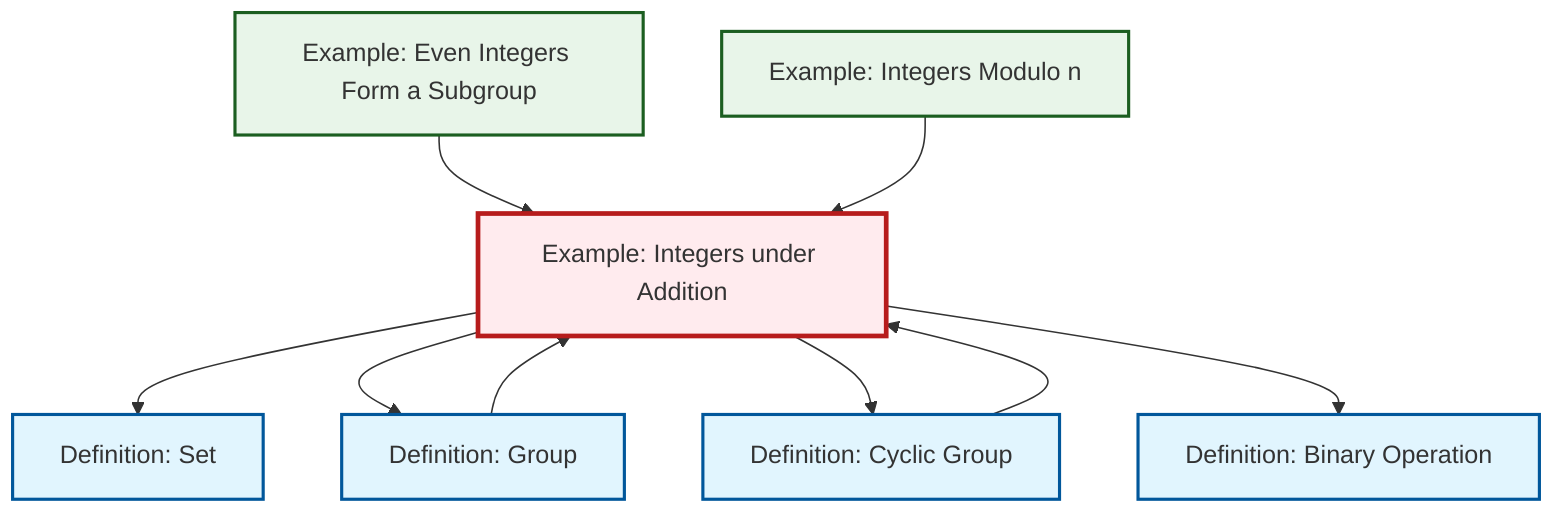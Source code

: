 graph TD
    classDef definition fill:#e1f5fe,stroke:#01579b,stroke-width:2px
    classDef theorem fill:#f3e5f5,stroke:#4a148c,stroke-width:2px
    classDef axiom fill:#fff3e0,stroke:#e65100,stroke-width:2px
    classDef example fill:#e8f5e9,stroke:#1b5e20,stroke-width:2px
    classDef current fill:#ffebee,stroke:#b71c1c,stroke-width:3px
    ex-even-integers-subgroup["Example: Even Integers Form a Subgroup"]:::example
    def-cyclic-group["Definition: Cyclic Group"]:::definition
    ex-quotient-integers-mod-n["Example: Integers Modulo n"]:::example
    ex-integers-addition["Example: Integers under Addition"]:::example
    def-binary-operation["Definition: Binary Operation"]:::definition
    def-group["Definition: Group"]:::definition
    def-set["Definition: Set"]:::definition
    ex-integers-addition --> def-set
    ex-integers-addition --> def-group
    ex-even-integers-subgroup --> ex-integers-addition
    ex-integers-addition --> def-cyclic-group
    ex-quotient-integers-mod-n --> ex-integers-addition
    def-group --> ex-integers-addition
    def-cyclic-group --> ex-integers-addition
    ex-integers-addition --> def-binary-operation
    class ex-integers-addition current